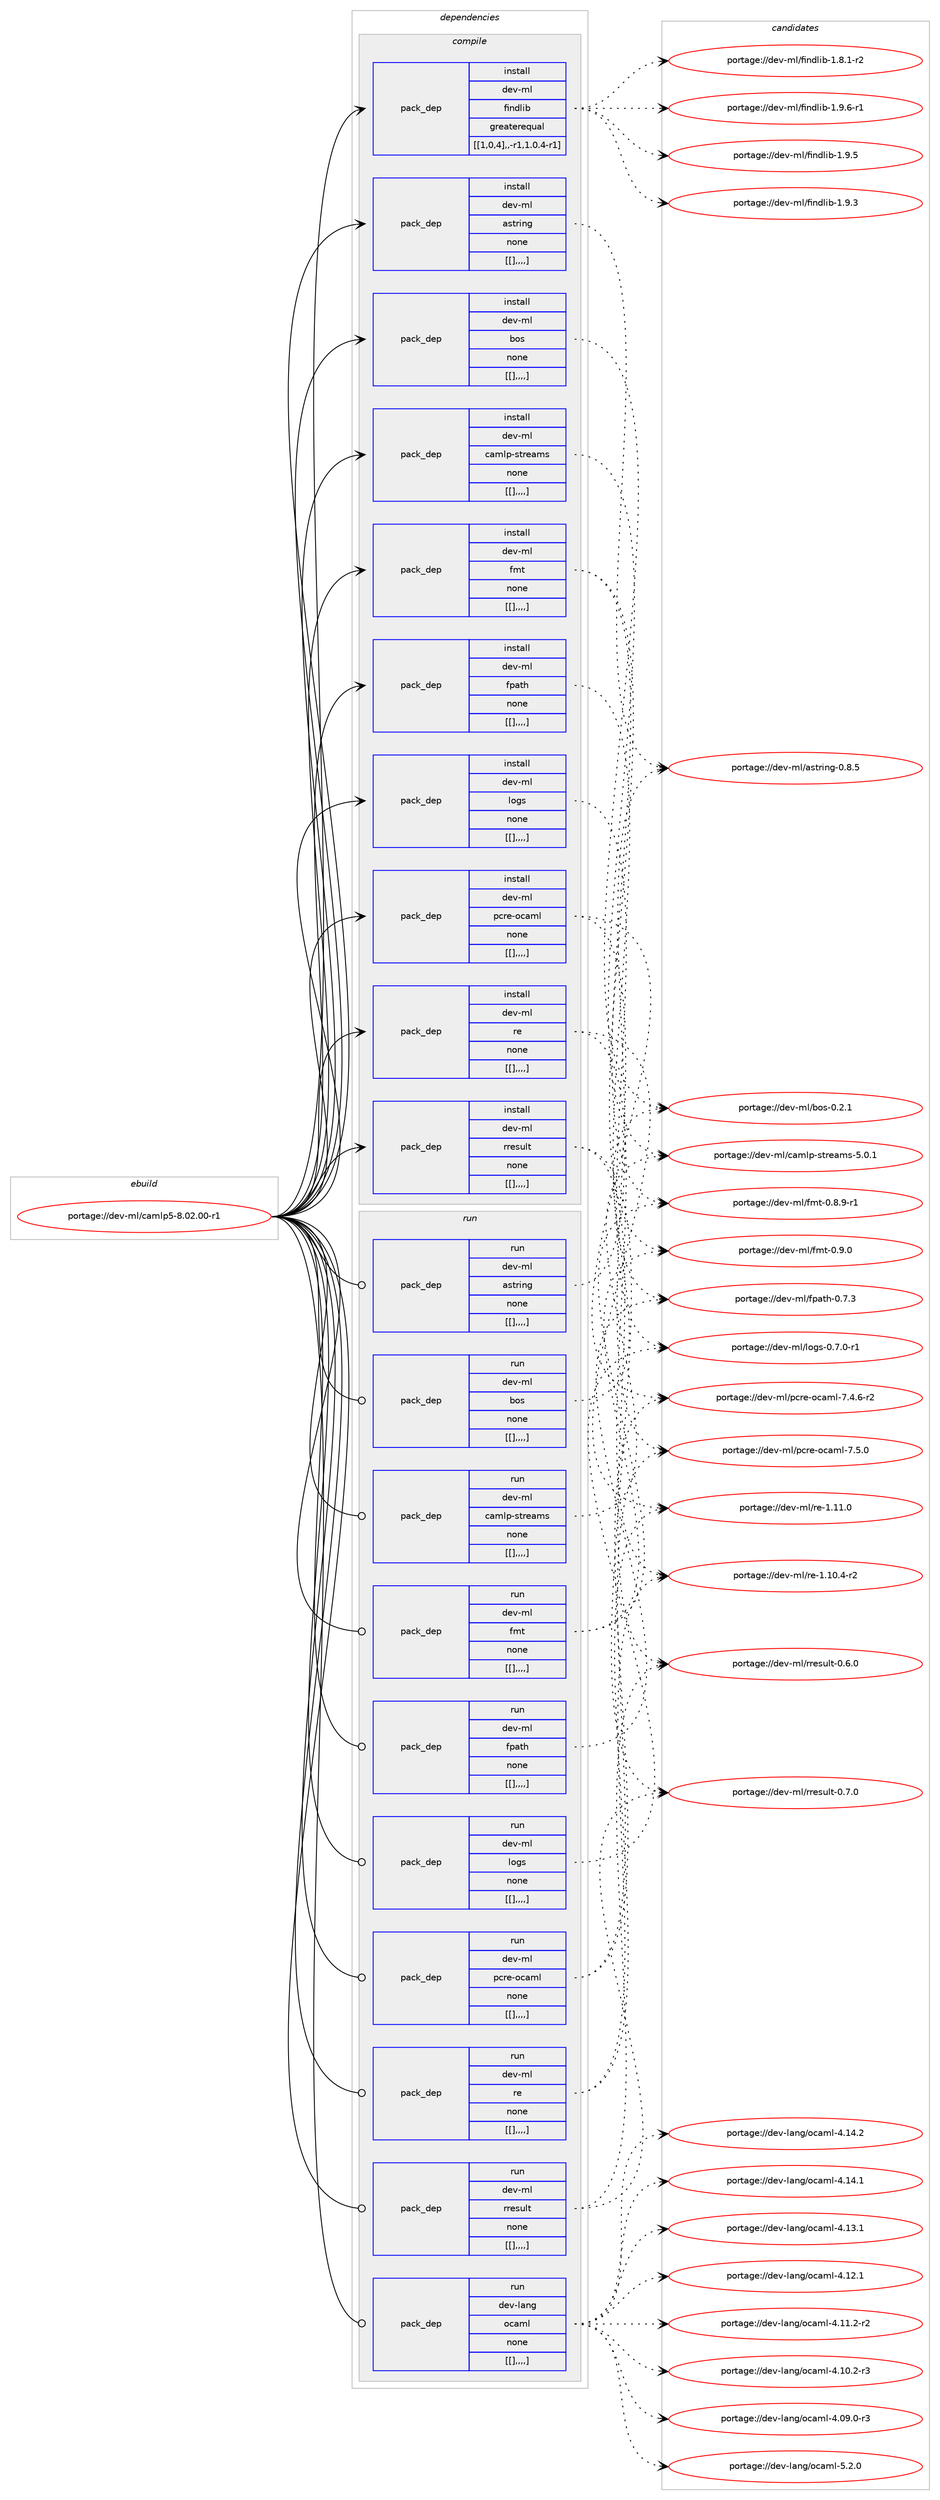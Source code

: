 digraph prolog {

# *************
# Graph options
# *************

newrank=true;
concentrate=true;
compound=true;
graph [rankdir=LR,fontname=Helvetica,fontsize=10,ranksep=1.5];#, ranksep=2.5, nodesep=0.2];
edge  [arrowhead=vee];
node  [fontname=Helvetica,fontsize=10];

# **********
# The ebuild
# **********

subgraph cluster_leftcol {
color=gray;
label=<<i>ebuild</i>>;
id [label="portage://dev-ml/camlp5-8.02.00-r1", color=red, width=4, href="../dev-ml/camlp5-8.02.00-r1.svg"];
}

# ****************
# The dependencies
# ****************

subgraph cluster_midcol {
color=gray;
label=<<i>dependencies</i>>;
subgraph cluster_compile {
fillcolor="#eeeeee";
style=filled;
label=<<i>compile</i>>;
subgraph pack87894 {
dependency118799 [label=<<TABLE BORDER="0" CELLBORDER="1" CELLSPACING="0" CELLPADDING="4" WIDTH="220"><TR><TD ROWSPAN="6" CELLPADDING="30">pack_dep</TD></TR><TR><TD WIDTH="110">install</TD></TR><TR><TD>dev-ml</TD></TR><TR><TD>astring</TD></TR><TR><TD>none</TD></TR><TR><TD>[[],,,,]</TD></TR></TABLE>>, shape=none, color=blue];
}
id:e -> dependency118799:w [weight=20,style="solid",arrowhead="vee"];
subgraph pack87895 {
dependency118800 [label=<<TABLE BORDER="0" CELLBORDER="1" CELLSPACING="0" CELLPADDING="4" WIDTH="220"><TR><TD ROWSPAN="6" CELLPADDING="30">pack_dep</TD></TR><TR><TD WIDTH="110">install</TD></TR><TR><TD>dev-ml</TD></TR><TR><TD>bos</TD></TR><TR><TD>none</TD></TR><TR><TD>[[],,,,]</TD></TR></TABLE>>, shape=none, color=blue];
}
id:e -> dependency118800:w [weight=20,style="solid",arrowhead="vee"];
subgraph pack87896 {
dependency118801 [label=<<TABLE BORDER="0" CELLBORDER="1" CELLSPACING="0" CELLPADDING="4" WIDTH="220"><TR><TD ROWSPAN="6" CELLPADDING="30">pack_dep</TD></TR><TR><TD WIDTH="110">install</TD></TR><TR><TD>dev-ml</TD></TR><TR><TD>camlp-streams</TD></TR><TR><TD>none</TD></TR><TR><TD>[[],,,,]</TD></TR></TABLE>>, shape=none, color=blue];
}
id:e -> dependency118801:w [weight=20,style="solid",arrowhead="vee"];
subgraph pack87897 {
dependency118802 [label=<<TABLE BORDER="0" CELLBORDER="1" CELLSPACING="0" CELLPADDING="4" WIDTH="220"><TR><TD ROWSPAN="6" CELLPADDING="30">pack_dep</TD></TR><TR><TD WIDTH="110">install</TD></TR><TR><TD>dev-ml</TD></TR><TR><TD>findlib</TD></TR><TR><TD>greaterequal</TD></TR><TR><TD>[[1,0,4],,-r1,1.0.4-r1]</TD></TR></TABLE>>, shape=none, color=blue];
}
id:e -> dependency118802:w [weight=20,style="solid",arrowhead="vee"];
subgraph pack87898 {
dependency118803 [label=<<TABLE BORDER="0" CELLBORDER="1" CELLSPACING="0" CELLPADDING="4" WIDTH="220"><TR><TD ROWSPAN="6" CELLPADDING="30">pack_dep</TD></TR><TR><TD WIDTH="110">install</TD></TR><TR><TD>dev-ml</TD></TR><TR><TD>fmt</TD></TR><TR><TD>none</TD></TR><TR><TD>[[],,,,]</TD></TR></TABLE>>, shape=none, color=blue];
}
id:e -> dependency118803:w [weight=20,style="solid",arrowhead="vee"];
subgraph pack87899 {
dependency118804 [label=<<TABLE BORDER="0" CELLBORDER="1" CELLSPACING="0" CELLPADDING="4" WIDTH="220"><TR><TD ROWSPAN="6" CELLPADDING="30">pack_dep</TD></TR><TR><TD WIDTH="110">install</TD></TR><TR><TD>dev-ml</TD></TR><TR><TD>fpath</TD></TR><TR><TD>none</TD></TR><TR><TD>[[],,,,]</TD></TR></TABLE>>, shape=none, color=blue];
}
id:e -> dependency118804:w [weight=20,style="solid",arrowhead="vee"];
subgraph pack87900 {
dependency118805 [label=<<TABLE BORDER="0" CELLBORDER="1" CELLSPACING="0" CELLPADDING="4" WIDTH="220"><TR><TD ROWSPAN="6" CELLPADDING="30">pack_dep</TD></TR><TR><TD WIDTH="110">install</TD></TR><TR><TD>dev-ml</TD></TR><TR><TD>logs</TD></TR><TR><TD>none</TD></TR><TR><TD>[[],,,,]</TD></TR></TABLE>>, shape=none, color=blue];
}
id:e -> dependency118805:w [weight=20,style="solid",arrowhead="vee"];
subgraph pack87901 {
dependency118806 [label=<<TABLE BORDER="0" CELLBORDER="1" CELLSPACING="0" CELLPADDING="4" WIDTH="220"><TR><TD ROWSPAN="6" CELLPADDING="30">pack_dep</TD></TR><TR><TD WIDTH="110">install</TD></TR><TR><TD>dev-ml</TD></TR><TR><TD>pcre-ocaml</TD></TR><TR><TD>none</TD></TR><TR><TD>[[],,,,]</TD></TR></TABLE>>, shape=none, color=blue];
}
id:e -> dependency118806:w [weight=20,style="solid",arrowhead="vee"];
subgraph pack87902 {
dependency118807 [label=<<TABLE BORDER="0" CELLBORDER="1" CELLSPACING="0" CELLPADDING="4" WIDTH="220"><TR><TD ROWSPAN="6" CELLPADDING="30">pack_dep</TD></TR><TR><TD WIDTH="110">install</TD></TR><TR><TD>dev-ml</TD></TR><TR><TD>re</TD></TR><TR><TD>none</TD></TR><TR><TD>[[],,,,]</TD></TR></TABLE>>, shape=none, color=blue];
}
id:e -> dependency118807:w [weight=20,style="solid",arrowhead="vee"];
subgraph pack87903 {
dependency118808 [label=<<TABLE BORDER="0" CELLBORDER="1" CELLSPACING="0" CELLPADDING="4" WIDTH="220"><TR><TD ROWSPAN="6" CELLPADDING="30">pack_dep</TD></TR><TR><TD WIDTH="110">install</TD></TR><TR><TD>dev-ml</TD></TR><TR><TD>rresult</TD></TR><TR><TD>none</TD></TR><TR><TD>[[],,,,]</TD></TR></TABLE>>, shape=none, color=blue];
}
id:e -> dependency118808:w [weight=20,style="solid",arrowhead="vee"];
}
subgraph cluster_compileandrun {
fillcolor="#eeeeee";
style=filled;
label=<<i>compile and run</i>>;
}
subgraph cluster_run {
fillcolor="#eeeeee";
style=filled;
label=<<i>run</i>>;
subgraph pack87904 {
dependency118809 [label=<<TABLE BORDER="0" CELLBORDER="1" CELLSPACING="0" CELLPADDING="4" WIDTH="220"><TR><TD ROWSPAN="6" CELLPADDING="30">pack_dep</TD></TR><TR><TD WIDTH="110">run</TD></TR><TR><TD>dev-lang</TD></TR><TR><TD>ocaml</TD></TR><TR><TD>none</TD></TR><TR><TD>[[],,,,]</TD></TR></TABLE>>, shape=none, color=blue];
}
id:e -> dependency118809:w [weight=20,style="solid",arrowhead="odot"];
subgraph pack87905 {
dependency118810 [label=<<TABLE BORDER="0" CELLBORDER="1" CELLSPACING="0" CELLPADDING="4" WIDTH="220"><TR><TD ROWSPAN="6" CELLPADDING="30">pack_dep</TD></TR><TR><TD WIDTH="110">run</TD></TR><TR><TD>dev-ml</TD></TR><TR><TD>astring</TD></TR><TR><TD>none</TD></TR><TR><TD>[[],,,,]</TD></TR></TABLE>>, shape=none, color=blue];
}
id:e -> dependency118810:w [weight=20,style="solid",arrowhead="odot"];
subgraph pack87906 {
dependency118811 [label=<<TABLE BORDER="0" CELLBORDER="1" CELLSPACING="0" CELLPADDING="4" WIDTH="220"><TR><TD ROWSPAN="6" CELLPADDING="30">pack_dep</TD></TR><TR><TD WIDTH="110">run</TD></TR><TR><TD>dev-ml</TD></TR><TR><TD>bos</TD></TR><TR><TD>none</TD></TR><TR><TD>[[],,,,]</TD></TR></TABLE>>, shape=none, color=blue];
}
id:e -> dependency118811:w [weight=20,style="solid",arrowhead="odot"];
subgraph pack87907 {
dependency118812 [label=<<TABLE BORDER="0" CELLBORDER="1" CELLSPACING="0" CELLPADDING="4" WIDTH="220"><TR><TD ROWSPAN="6" CELLPADDING="30">pack_dep</TD></TR><TR><TD WIDTH="110">run</TD></TR><TR><TD>dev-ml</TD></TR><TR><TD>camlp-streams</TD></TR><TR><TD>none</TD></TR><TR><TD>[[],,,,]</TD></TR></TABLE>>, shape=none, color=blue];
}
id:e -> dependency118812:w [weight=20,style="solid",arrowhead="odot"];
subgraph pack87908 {
dependency118813 [label=<<TABLE BORDER="0" CELLBORDER="1" CELLSPACING="0" CELLPADDING="4" WIDTH="220"><TR><TD ROWSPAN="6" CELLPADDING="30">pack_dep</TD></TR><TR><TD WIDTH="110">run</TD></TR><TR><TD>dev-ml</TD></TR><TR><TD>fmt</TD></TR><TR><TD>none</TD></TR><TR><TD>[[],,,,]</TD></TR></TABLE>>, shape=none, color=blue];
}
id:e -> dependency118813:w [weight=20,style="solid",arrowhead="odot"];
subgraph pack87909 {
dependency118814 [label=<<TABLE BORDER="0" CELLBORDER="1" CELLSPACING="0" CELLPADDING="4" WIDTH="220"><TR><TD ROWSPAN="6" CELLPADDING="30">pack_dep</TD></TR><TR><TD WIDTH="110">run</TD></TR><TR><TD>dev-ml</TD></TR><TR><TD>fpath</TD></TR><TR><TD>none</TD></TR><TR><TD>[[],,,,]</TD></TR></TABLE>>, shape=none, color=blue];
}
id:e -> dependency118814:w [weight=20,style="solid",arrowhead="odot"];
subgraph pack87910 {
dependency118815 [label=<<TABLE BORDER="0" CELLBORDER="1" CELLSPACING="0" CELLPADDING="4" WIDTH="220"><TR><TD ROWSPAN="6" CELLPADDING="30">pack_dep</TD></TR><TR><TD WIDTH="110">run</TD></TR><TR><TD>dev-ml</TD></TR><TR><TD>logs</TD></TR><TR><TD>none</TD></TR><TR><TD>[[],,,,]</TD></TR></TABLE>>, shape=none, color=blue];
}
id:e -> dependency118815:w [weight=20,style="solid",arrowhead="odot"];
subgraph pack87911 {
dependency118816 [label=<<TABLE BORDER="0" CELLBORDER="1" CELLSPACING="0" CELLPADDING="4" WIDTH="220"><TR><TD ROWSPAN="6" CELLPADDING="30">pack_dep</TD></TR><TR><TD WIDTH="110">run</TD></TR><TR><TD>dev-ml</TD></TR><TR><TD>pcre-ocaml</TD></TR><TR><TD>none</TD></TR><TR><TD>[[],,,,]</TD></TR></TABLE>>, shape=none, color=blue];
}
id:e -> dependency118816:w [weight=20,style="solid",arrowhead="odot"];
subgraph pack87912 {
dependency118817 [label=<<TABLE BORDER="0" CELLBORDER="1" CELLSPACING="0" CELLPADDING="4" WIDTH="220"><TR><TD ROWSPAN="6" CELLPADDING="30">pack_dep</TD></TR><TR><TD WIDTH="110">run</TD></TR><TR><TD>dev-ml</TD></TR><TR><TD>re</TD></TR><TR><TD>none</TD></TR><TR><TD>[[],,,,]</TD></TR></TABLE>>, shape=none, color=blue];
}
id:e -> dependency118817:w [weight=20,style="solid",arrowhead="odot"];
subgraph pack87913 {
dependency118818 [label=<<TABLE BORDER="0" CELLBORDER="1" CELLSPACING="0" CELLPADDING="4" WIDTH="220"><TR><TD ROWSPAN="6" CELLPADDING="30">pack_dep</TD></TR><TR><TD WIDTH="110">run</TD></TR><TR><TD>dev-ml</TD></TR><TR><TD>rresult</TD></TR><TR><TD>none</TD></TR><TR><TD>[[],,,,]</TD></TR></TABLE>>, shape=none, color=blue];
}
id:e -> dependency118818:w [weight=20,style="solid",arrowhead="odot"];
}
}

# **************
# The candidates
# **************

subgraph cluster_choices {
rank=same;
color=gray;
label=<<i>candidates</i>>;

subgraph choice87894 {
color=black;
nodesep=1;
choice100101118451091084797115116114105110103454846564653 [label="portage://dev-ml/astring-0.8.5", color=red, width=4,href="../dev-ml/astring-0.8.5.svg"];
dependency118799:e -> choice100101118451091084797115116114105110103454846564653:w [style=dotted,weight="100"];
}
subgraph choice87895 {
color=black;
nodesep=1;
choice100101118451091084798111115454846504649 [label="portage://dev-ml/bos-0.2.1", color=red, width=4,href="../dev-ml/bos-0.2.1.svg"];
dependency118800:e -> choice100101118451091084798111115454846504649:w [style=dotted,weight="100"];
}
subgraph choice87896 {
color=black;
nodesep=1;
choice100101118451091084799971091081124511511611410197109115455346484649 [label="portage://dev-ml/camlp-streams-5.0.1", color=red, width=4,href="../dev-ml/camlp-streams-5.0.1.svg"];
dependency118801:e -> choice100101118451091084799971091081124511511611410197109115455346484649:w [style=dotted,weight="100"];
}
subgraph choice87897 {
color=black;
nodesep=1;
choice1001011184510910847102105110100108105984549465746544511449 [label="portage://dev-ml/findlib-1.9.6-r1", color=red, width=4,href="../dev-ml/findlib-1.9.6-r1.svg"];
choice100101118451091084710210511010010810598454946574653 [label="portage://dev-ml/findlib-1.9.5", color=red, width=4,href="../dev-ml/findlib-1.9.5.svg"];
choice100101118451091084710210511010010810598454946574651 [label="portage://dev-ml/findlib-1.9.3", color=red, width=4,href="../dev-ml/findlib-1.9.3.svg"];
choice1001011184510910847102105110100108105984549465646494511450 [label="portage://dev-ml/findlib-1.8.1-r2", color=red, width=4,href="../dev-ml/findlib-1.8.1-r2.svg"];
dependency118802:e -> choice1001011184510910847102105110100108105984549465746544511449:w [style=dotted,weight="100"];
dependency118802:e -> choice100101118451091084710210511010010810598454946574653:w [style=dotted,weight="100"];
dependency118802:e -> choice100101118451091084710210511010010810598454946574651:w [style=dotted,weight="100"];
dependency118802:e -> choice1001011184510910847102105110100108105984549465646494511450:w [style=dotted,weight="100"];
}
subgraph choice87898 {
color=black;
nodesep=1;
choice1001011184510910847102109116454846574648 [label="portage://dev-ml/fmt-0.9.0", color=red, width=4,href="../dev-ml/fmt-0.9.0.svg"];
choice10010111845109108471021091164548465646574511449 [label="portage://dev-ml/fmt-0.8.9-r1", color=red, width=4,href="../dev-ml/fmt-0.8.9-r1.svg"];
dependency118803:e -> choice1001011184510910847102109116454846574648:w [style=dotted,weight="100"];
dependency118803:e -> choice10010111845109108471021091164548465646574511449:w [style=dotted,weight="100"];
}
subgraph choice87899 {
color=black;
nodesep=1;
choice100101118451091084710211297116104454846554651 [label="portage://dev-ml/fpath-0.7.3", color=red, width=4,href="../dev-ml/fpath-0.7.3.svg"];
dependency118804:e -> choice100101118451091084710211297116104454846554651:w [style=dotted,weight="100"];
}
subgraph choice87900 {
color=black;
nodesep=1;
choice10010111845109108471081111031154548465546484511449 [label="portage://dev-ml/logs-0.7.0-r1", color=red, width=4,href="../dev-ml/logs-0.7.0-r1.svg"];
dependency118805:e -> choice10010111845109108471081111031154548465546484511449:w [style=dotted,weight="100"];
}
subgraph choice87901 {
color=black;
nodesep=1;
choice100101118451091084711299114101451119997109108455546534648 [label="portage://dev-ml/pcre-ocaml-7.5.0", color=red, width=4,href="../dev-ml/pcre-ocaml-7.5.0.svg"];
choice1001011184510910847112991141014511199971091084555465246544511450 [label="portage://dev-ml/pcre-ocaml-7.4.6-r2", color=red, width=4,href="../dev-ml/pcre-ocaml-7.4.6-r2.svg"];
dependency118806:e -> choice100101118451091084711299114101451119997109108455546534648:w [style=dotted,weight="100"];
dependency118806:e -> choice1001011184510910847112991141014511199971091084555465246544511450:w [style=dotted,weight="100"];
}
subgraph choice87902 {
color=black;
nodesep=1;
choice100101118451091084711410145494649494648 [label="portage://dev-ml/re-1.11.0", color=red, width=4,href="../dev-ml/re-1.11.0.svg"];
choice1001011184510910847114101454946494846524511450 [label="portage://dev-ml/re-1.10.4-r2", color=red, width=4,href="../dev-ml/re-1.10.4-r2.svg"];
dependency118807:e -> choice100101118451091084711410145494649494648:w [style=dotted,weight="100"];
dependency118807:e -> choice1001011184510910847114101454946494846524511450:w [style=dotted,weight="100"];
}
subgraph choice87903 {
color=black;
nodesep=1;
choice1001011184510910847114114101115117108116454846554648 [label="portage://dev-ml/rresult-0.7.0", color=red, width=4,href="../dev-ml/rresult-0.7.0.svg"];
choice1001011184510910847114114101115117108116454846544648 [label="portage://dev-ml/rresult-0.6.0", color=red, width=4,href="../dev-ml/rresult-0.6.0.svg"];
dependency118808:e -> choice1001011184510910847114114101115117108116454846554648:w [style=dotted,weight="100"];
dependency118808:e -> choice1001011184510910847114114101115117108116454846544648:w [style=dotted,weight="100"];
}
subgraph choice87904 {
color=black;
nodesep=1;
choice1001011184510897110103471119997109108455346504648 [label="portage://dev-lang/ocaml-5.2.0", color=red, width=4,href="../dev-lang/ocaml-5.2.0.svg"];
choice100101118451089711010347111999710910845524649524650 [label="portage://dev-lang/ocaml-4.14.2", color=red, width=4,href="../dev-lang/ocaml-4.14.2.svg"];
choice100101118451089711010347111999710910845524649524649 [label="portage://dev-lang/ocaml-4.14.1", color=red, width=4,href="../dev-lang/ocaml-4.14.1.svg"];
choice100101118451089711010347111999710910845524649514649 [label="portage://dev-lang/ocaml-4.13.1", color=red, width=4,href="../dev-lang/ocaml-4.13.1.svg"];
choice100101118451089711010347111999710910845524649504649 [label="portage://dev-lang/ocaml-4.12.1", color=red, width=4,href="../dev-lang/ocaml-4.12.1.svg"];
choice1001011184510897110103471119997109108455246494946504511450 [label="portage://dev-lang/ocaml-4.11.2-r2", color=red, width=4,href="../dev-lang/ocaml-4.11.2-r2.svg"];
choice1001011184510897110103471119997109108455246494846504511451 [label="portage://dev-lang/ocaml-4.10.2-r3", color=red, width=4,href="../dev-lang/ocaml-4.10.2-r3.svg"];
choice1001011184510897110103471119997109108455246485746484511451 [label="portage://dev-lang/ocaml-4.09.0-r3", color=red, width=4,href="../dev-lang/ocaml-4.09.0-r3.svg"];
dependency118809:e -> choice1001011184510897110103471119997109108455346504648:w [style=dotted,weight="100"];
dependency118809:e -> choice100101118451089711010347111999710910845524649524650:w [style=dotted,weight="100"];
dependency118809:e -> choice100101118451089711010347111999710910845524649524649:w [style=dotted,weight="100"];
dependency118809:e -> choice100101118451089711010347111999710910845524649514649:w [style=dotted,weight="100"];
dependency118809:e -> choice100101118451089711010347111999710910845524649504649:w [style=dotted,weight="100"];
dependency118809:e -> choice1001011184510897110103471119997109108455246494946504511450:w [style=dotted,weight="100"];
dependency118809:e -> choice1001011184510897110103471119997109108455246494846504511451:w [style=dotted,weight="100"];
dependency118809:e -> choice1001011184510897110103471119997109108455246485746484511451:w [style=dotted,weight="100"];
}
subgraph choice87905 {
color=black;
nodesep=1;
choice100101118451091084797115116114105110103454846564653 [label="portage://dev-ml/astring-0.8.5", color=red, width=4,href="../dev-ml/astring-0.8.5.svg"];
dependency118810:e -> choice100101118451091084797115116114105110103454846564653:w [style=dotted,weight="100"];
}
subgraph choice87906 {
color=black;
nodesep=1;
choice100101118451091084798111115454846504649 [label="portage://dev-ml/bos-0.2.1", color=red, width=4,href="../dev-ml/bos-0.2.1.svg"];
dependency118811:e -> choice100101118451091084798111115454846504649:w [style=dotted,weight="100"];
}
subgraph choice87907 {
color=black;
nodesep=1;
choice100101118451091084799971091081124511511611410197109115455346484649 [label="portage://dev-ml/camlp-streams-5.0.1", color=red, width=4,href="../dev-ml/camlp-streams-5.0.1.svg"];
dependency118812:e -> choice100101118451091084799971091081124511511611410197109115455346484649:w [style=dotted,weight="100"];
}
subgraph choice87908 {
color=black;
nodesep=1;
choice1001011184510910847102109116454846574648 [label="portage://dev-ml/fmt-0.9.0", color=red, width=4,href="../dev-ml/fmt-0.9.0.svg"];
choice10010111845109108471021091164548465646574511449 [label="portage://dev-ml/fmt-0.8.9-r1", color=red, width=4,href="../dev-ml/fmt-0.8.9-r1.svg"];
dependency118813:e -> choice1001011184510910847102109116454846574648:w [style=dotted,weight="100"];
dependency118813:e -> choice10010111845109108471021091164548465646574511449:w [style=dotted,weight="100"];
}
subgraph choice87909 {
color=black;
nodesep=1;
choice100101118451091084710211297116104454846554651 [label="portage://dev-ml/fpath-0.7.3", color=red, width=4,href="../dev-ml/fpath-0.7.3.svg"];
dependency118814:e -> choice100101118451091084710211297116104454846554651:w [style=dotted,weight="100"];
}
subgraph choice87910 {
color=black;
nodesep=1;
choice10010111845109108471081111031154548465546484511449 [label="portage://dev-ml/logs-0.7.0-r1", color=red, width=4,href="../dev-ml/logs-0.7.0-r1.svg"];
dependency118815:e -> choice10010111845109108471081111031154548465546484511449:w [style=dotted,weight="100"];
}
subgraph choice87911 {
color=black;
nodesep=1;
choice100101118451091084711299114101451119997109108455546534648 [label="portage://dev-ml/pcre-ocaml-7.5.0", color=red, width=4,href="../dev-ml/pcre-ocaml-7.5.0.svg"];
choice1001011184510910847112991141014511199971091084555465246544511450 [label="portage://dev-ml/pcre-ocaml-7.4.6-r2", color=red, width=4,href="../dev-ml/pcre-ocaml-7.4.6-r2.svg"];
dependency118816:e -> choice100101118451091084711299114101451119997109108455546534648:w [style=dotted,weight="100"];
dependency118816:e -> choice1001011184510910847112991141014511199971091084555465246544511450:w [style=dotted,weight="100"];
}
subgraph choice87912 {
color=black;
nodesep=1;
choice100101118451091084711410145494649494648 [label="portage://dev-ml/re-1.11.0", color=red, width=4,href="../dev-ml/re-1.11.0.svg"];
choice1001011184510910847114101454946494846524511450 [label="portage://dev-ml/re-1.10.4-r2", color=red, width=4,href="../dev-ml/re-1.10.4-r2.svg"];
dependency118817:e -> choice100101118451091084711410145494649494648:w [style=dotted,weight="100"];
dependency118817:e -> choice1001011184510910847114101454946494846524511450:w [style=dotted,weight="100"];
}
subgraph choice87913 {
color=black;
nodesep=1;
choice1001011184510910847114114101115117108116454846554648 [label="portage://dev-ml/rresult-0.7.0", color=red, width=4,href="../dev-ml/rresult-0.7.0.svg"];
choice1001011184510910847114114101115117108116454846544648 [label="portage://dev-ml/rresult-0.6.0", color=red, width=4,href="../dev-ml/rresult-0.6.0.svg"];
dependency118818:e -> choice1001011184510910847114114101115117108116454846554648:w [style=dotted,weight="100"];
dependency118818:e -> choice1001011184510910847114114101115117108116454846544648:w [style=dotted,weight="100"];
}
}

}

